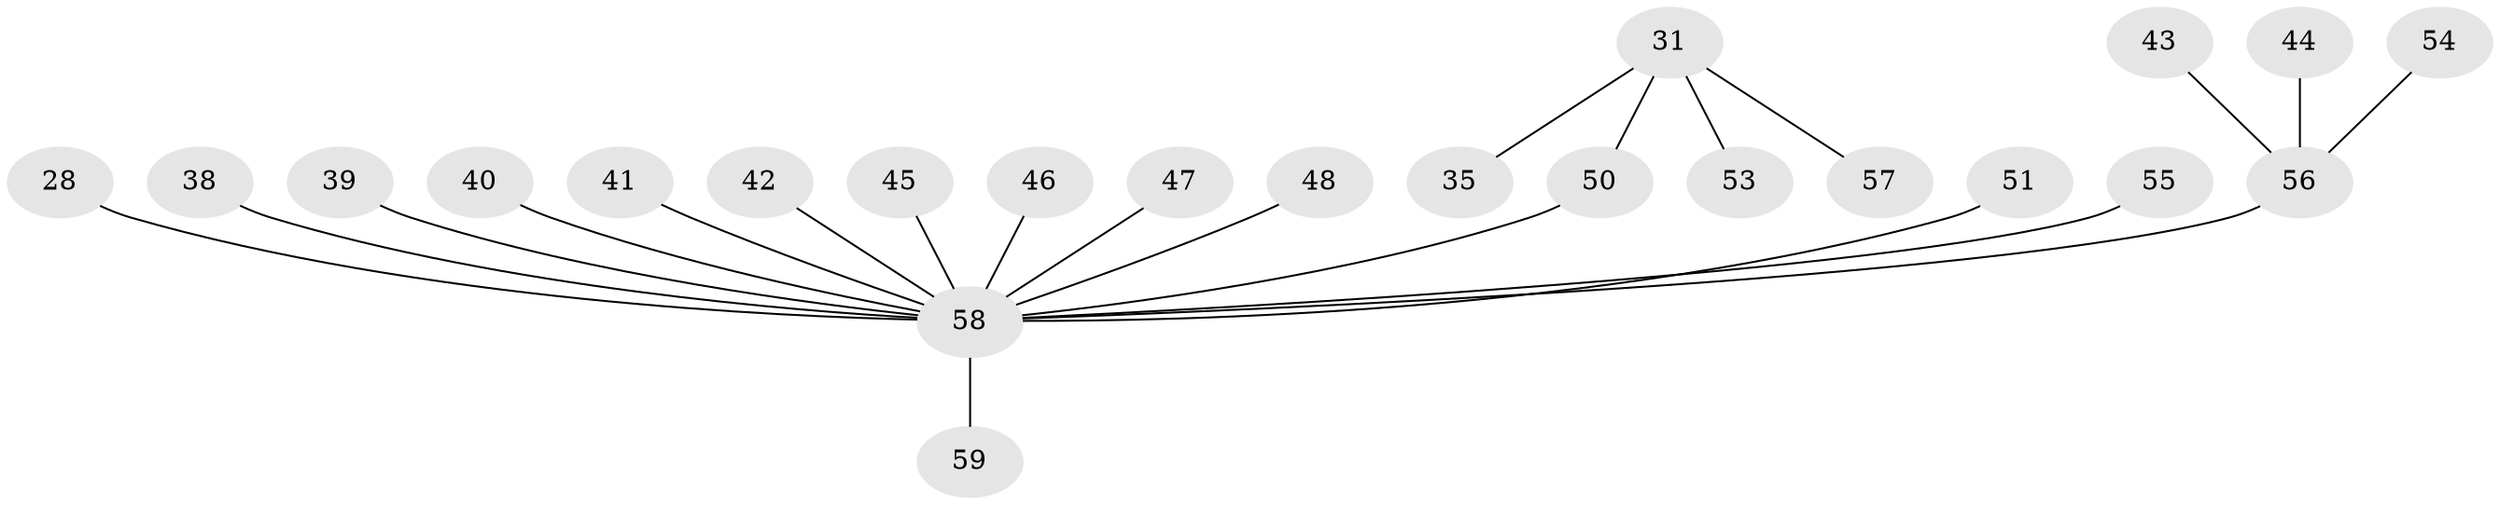 // original degree distribution, {4: 0.1016949152542373, 9: 0.01694915254237288, 2: 0.2033898305084746, 6: 0.01694915254237288, 3: 0.0847457627118644, 1: 0.559322033898305, 5: 0.01694915254237288}
// Generated by graph-tools (version 1.1) at 2025/56/03/04/25 21:56:18]
// undirected, 23 vertices, 22 edges
graph export_dot {
graph [start="1"]
  node [color=gray90,style=filled];
  28;
  31;
  35;
  38;
  39;
  40;
  41;
  42;
  43;
  44;
  45;
  46;
  47;
  48;
  50 [super="+16+30"];
  51;
  53;
  54;
  55;
  56 [super="+22+37+23+24"];
  57;
  58 [super="+8+12+52+21+32+26+36+49+25+27"];
  59;
  28 -- 58;
  31 -- 35;
  31 -- 53;
  31 -- 57;
  31 -- 50;
  38 -- 58;
  39 -- 58;
  40 -- 58;
  41 -- 58;
  42 -- 58;
  43 -- 56;
  44 -- 56;
  45 -- 58;
  46 -- 58;
  47 -- 58;
  48 -- 58;
  50 -- 58;
  51 -- 58;
  54 -- 56;
  55 -- 58;
  56 -- 58;
  58 -- 59;
}
